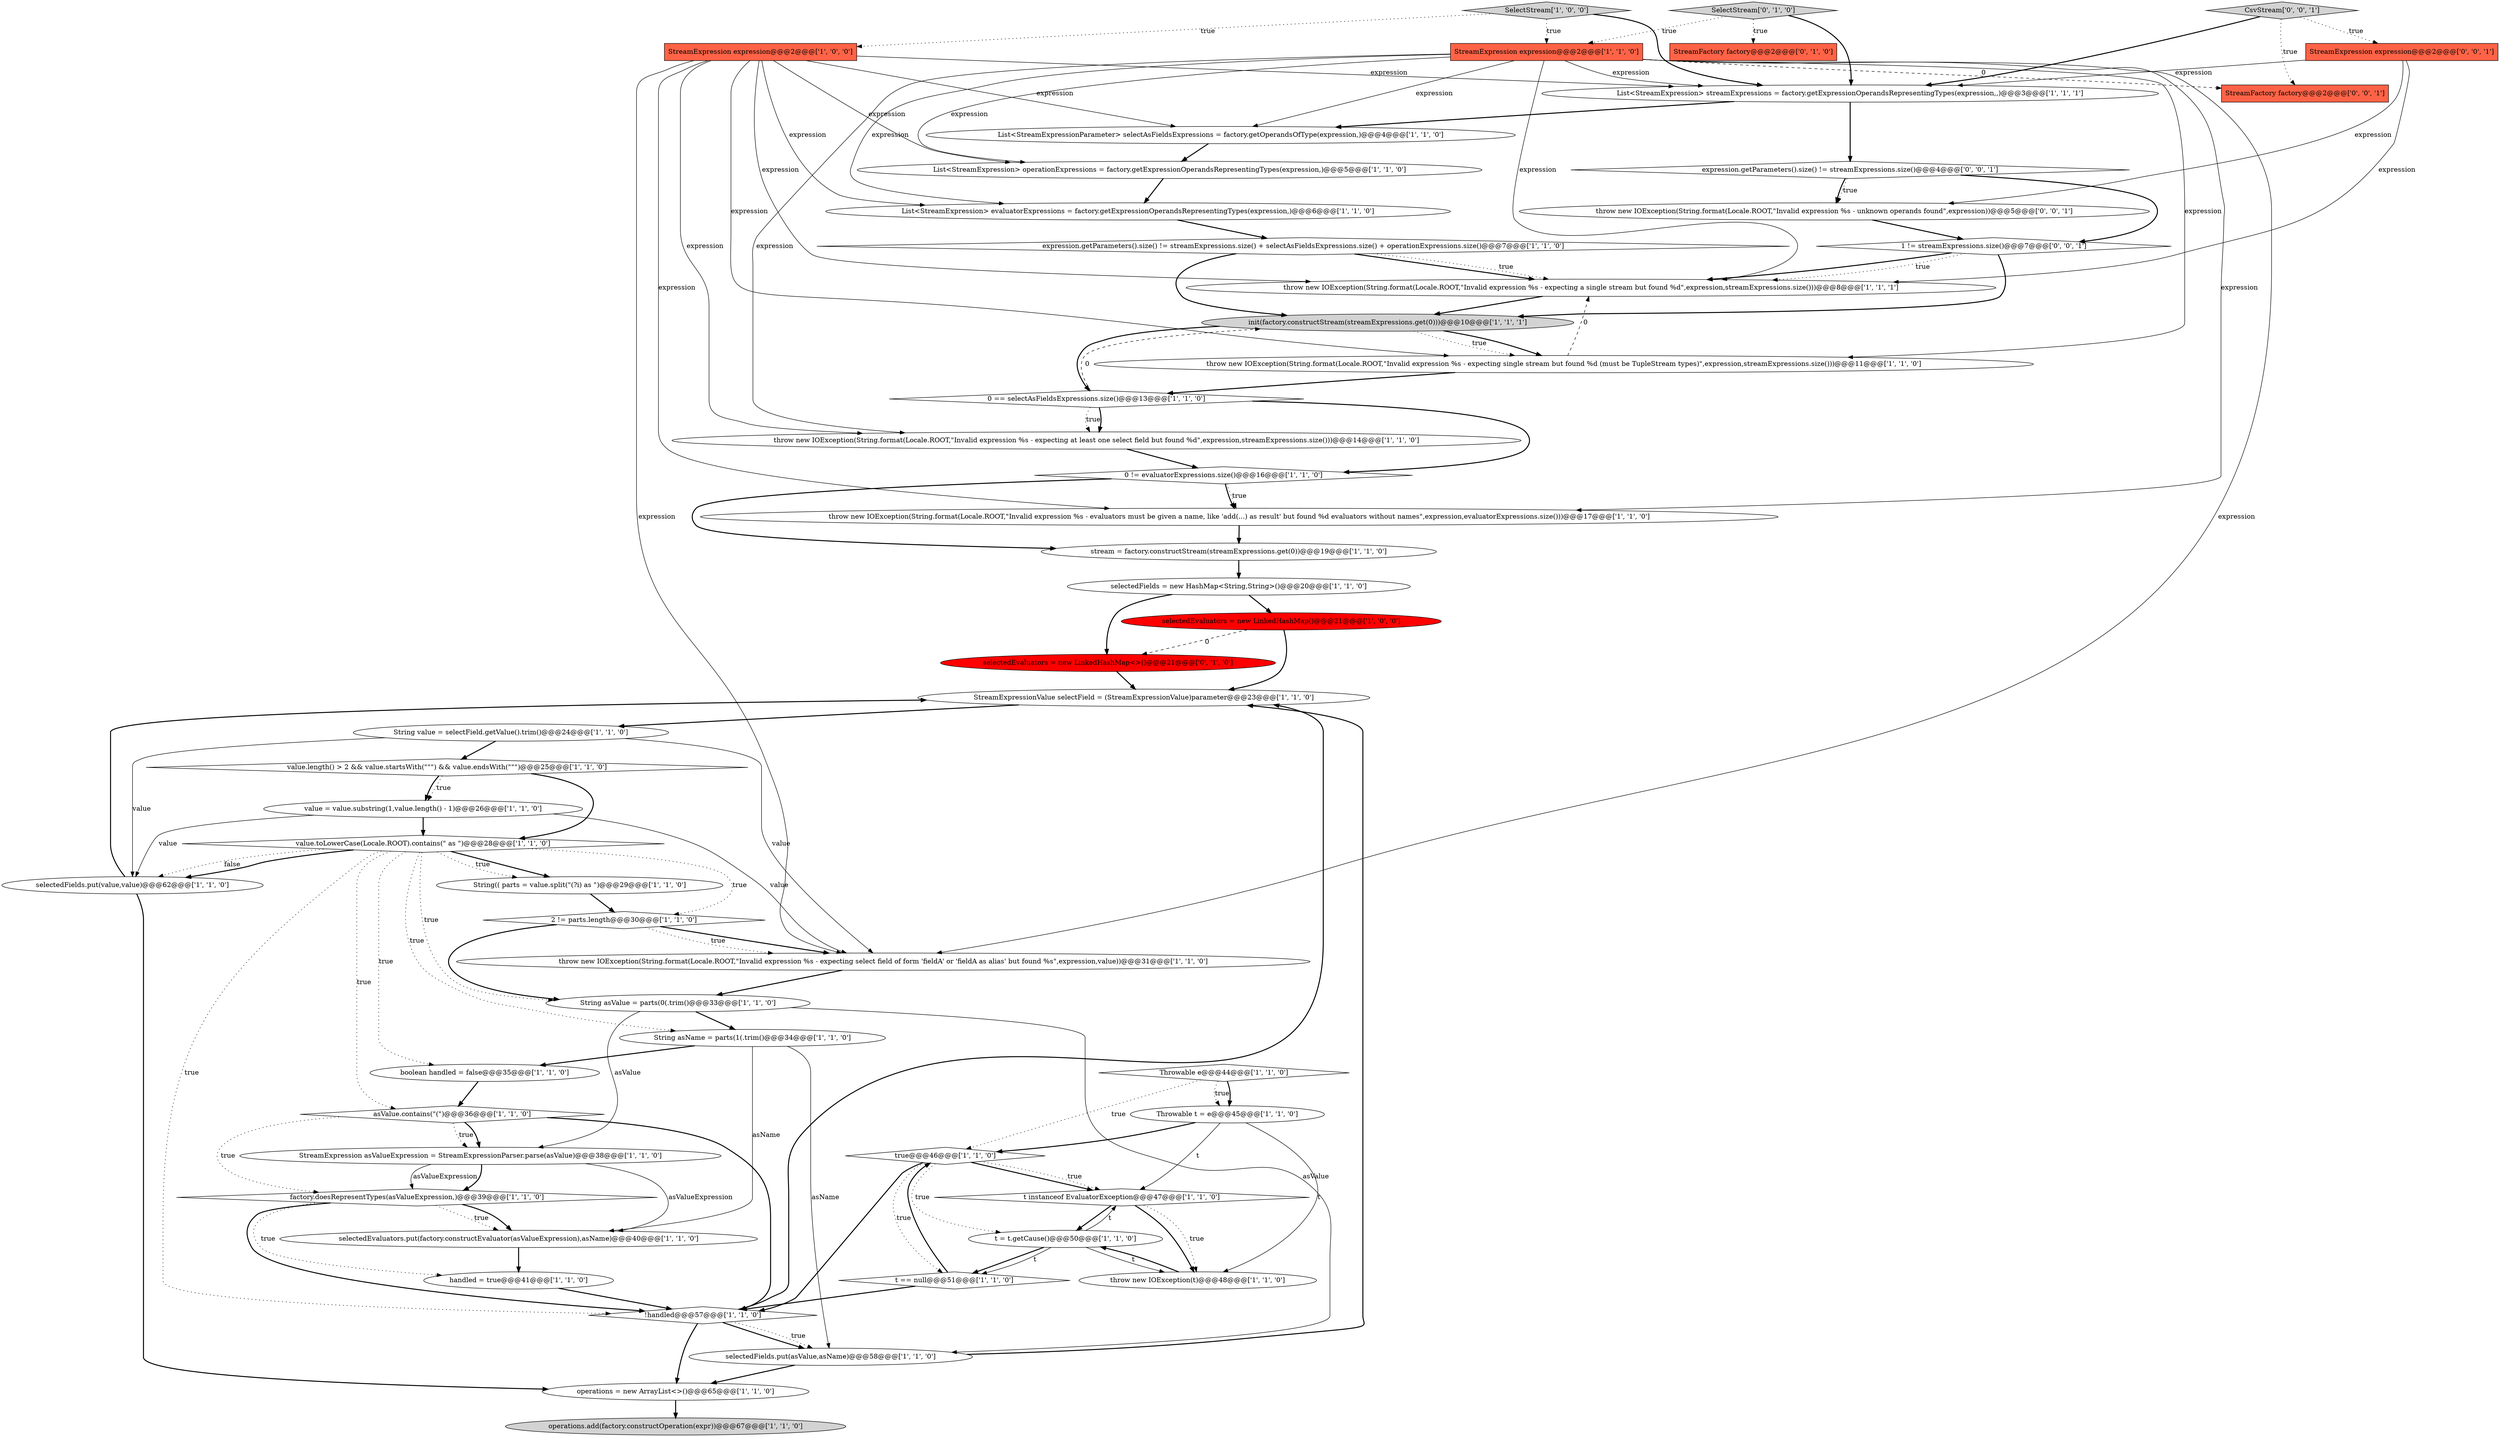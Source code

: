 digraph {
1 [style = filled, label = "StreamExpression expression@@@2@@@['1', '0', '0']", fillcolor = tomato, shape = box image = "AAA0AAABBB1BBB"];
42 [style = filled, label = "String asName = parts(1(.trim()@@@34@@@['1', '1', '0']", fillcolor = white, shape = ellipse image = "AAA0AAABBB1BBB"];
23 [style = filled, label = "t instanceof EvaluatorException@@@47@@@['1', '1', '0']", fillcolor = white, shape = diamond image = "AAA0AAABBB1BBB"];
18 [style = filled, label = "throw new IOException(String.format(Locale.ROOT,\"Invalid expression %s - expecting at least one select field but found %d\",expression,streamExpressions.size()))@@@14@@@['1', '1', '0']", fillcolor = white, shape = ellipse image = "AAA0AAABBB1BBB"];
39 [style = filled, label = "operations = new ArrayList<>()@@@65@@@['1', '1', '0']", fillcolor = white, shape = ellipse image = "AAA0AAABBB1BBB"];
53 [style = filled, label = "throw new IOException(String.format(Locale.ROOT,\"Invalid expression %s - unknown operands found\",expression))@@@5@@@['0', '0', '1']", fillcolor = white, shape = ellipse image = "AAA0AAABBB3BBB"];
19 [style = filled, label = "throw new IOException(String.format(Locale.ROOT,\"Invalid expression %s - evaluators must be given a name, like 'add(...) as result' but found %d evaluators without names\",expression,evaluatorExpressions.size()))@@@17@@@['1', '1', '0']", fillcolor = white, shape = ellipse image = "AAA0AAABBB1BBB"];
16 [style = filled, label = "true@@@46@@@['1', '1', '0']", fillcolor = white, shape = diamond image = "AAA0AAABBB1BBB"];
44 [style = filled, label = "throw new IOException(String.format(Locale.ROOT,\"Invalid expression %s - expecting a single stream but found %d\",expression,streamExpressions.size()))@@@8@@@['1', '1', '1']", fillcolor = white, shape = ellipse image = "AAA0AAABBB1BBB"];
54 [style = filled, label = "StreamFactory factory@@@2@@@['0', '0', '1']", fillcolor = tomato, shape = box image = "AAA0AAABBB3BBB"];
5 [style = filled, label = "String asValue = parts(0(.trim()@@@33@@@['1', '1', '0']", fillcolor = white, shape = ellipse image = "AAA0AAABBB1BBB"];
26 [style = filled, label = "boolean handled = false@@@35@@@['1', '1', '0']", fillcolor = white, shape = ellipse image = "AAA0AAABBB1BBB"];
3 [style = filled, label = "t == null@@@51@@@['1', '1', '0']", fillcolor = white, shape = diamond image = "AAA0AAABBB1BBB"];
32 [style = filled, label = "throw new IOException(String.format(Locale.ROOT,\"Invalid expression %s - expecting single stream but found %d (must be TupleStream types)\",expression,streamExpressions.size()))@@@11@@@['1', '1', '0']", fillcolor = white, shape = ellipse image = "AAA0AAABBB1BBB"];
50 [style = filled, label = "CsvStream['0', '0', '1']", fillcolor = lightgray, shape = diamond image = "AAA0AAABBB3BBB"];
11 [style = filled, label = "List<StreamExpression> evaluatorExpressions = factory.getExpressionOperandsRepresentingTypes(expression,)@@@6@@@['1', '1', '0']", fillcolor = white, shape = ellipse image = "AAA0AAABBB1BBB"];
22 [style = filled, label = "value.toLowerCase(Locale.ROOT).contains(\" as \")@@@28@@@['1', '1', '0']", fillcolor = white, shape = diamond image = "AAA0AAABBB1BBB"];
46 [style = filled, label = "SelectStream['0', '1', '0']", fillcolor = lightgray, shape = diamond image = "AAA0AAABBB2BBB"];
47 [style = filled, label = "selectedEvaluators = new LinkedHashMap<>()@@@21@@@['0', '1', '0']", fillcolor = red, shape = ellipse image = "AAA1AAABBB2BBB"];
31 [style = filled, label = "t = t.getCause()@@@50@@@['1', '1', '0']", fillcolor = white, shape = ellipse image = "AAA0AAABBB1BBB"];
49 [style = filled, label = "1 != streamExpressions.size()@@@7@@@['0', '0', '1']", fillcolor = white, shape = diamond image = "AAA0AAABBB3BBB"];
48 [style = filled, label = "StreamFactory factory@@@2@@@['0', '1', '0']", fillcolor = tomato, shape = box image = "AAA0AAABBB2BBB"];
27 [style = filled, label = "Throwable t = e@@@45@@@['1', '1', '0']", fillcolor = white, shape = ellipse image = "AAA0AAABBB1BBB"];
9 [style = filled, label = "throw new IOException(String.format(Locale.ROOT,\"Invalid expression %s - expecting select field of form 'fieldA' or 'fieldA as alias' but found %s\",expression,value))@@@31@@@['1', '1', '0']", fillcolor = white, shape = ellipse image = "AAA0AAABBB1BBB"];
34 [style = filled, label = "selectedFields.put(value,value)@@@62@@@['1', '1', '0']", fillcolor = white, shape = ellipse image = "AAA0AAABBB1BBB"];
51 [style = filled, label = "expression.getParameters().size() != streamExpressions.size()@@@4@@@['0', '0', '1']", fillcolor = white, shape = diamond image = "AAA0AAABBB3BBB"];
37 [style = filled, label = "2 != parts.length@@@30@@@['1', '1', '0']", fillcolor = white, shape = diamond image = "AAA0AAABBB1BBB"];
40 [style = filled, label = "!handled@@@57@@@['1', '1', '0']", fillcolor = white, shape = diamond image = "AAA0AAABBB1BBB"];
24 [style = filled, label = "operations.add(factory.constructOperation(expr))@@@67@@@['1', '1', '0']", fillcolor = lightgray, shape = ellipse image = "AAA0AAABBB1BBB"];
35 [style = filled, label = "List<StreamExpressionParameter> selectAsFieldsExpressions = factory.getOperandsOfType(expression,)@@@4@@@['1', '1', '0']", fillcolor = white, shape = ellipse image = "AAA0AAABBB1BBB"];
45 [style = filled, label = "List<StreamExpression> operationExpressions = factory.getExpressionOperandsRepresentingTypes(expression,)@@@5@@@['1', '1', '0']", fillcolor = white, shape = ellipse image = "AAA0AAABBB1BBB"];
29 [style = filled, label = "String value = selectField.getValue().trim()@@@24@@@['1', '1', '0']", fillcolor = white, shape = ellipse image = "AAA0AAABBB1BBB"];
21 [style = filled, label = "selectedEvaluators = new LinkedHashMap()@@@21@@@['1', '0', '0']", fillcolor = red, shape = ellipse image = "AAA1AAABBB1BBB"];
41 [style = filled, label = "List<StreamExpression> streamExpressions = factory.getExpressionOperandsRepresentingTypes(expression,,)@@@3@@@['1', '1', '1']", fillcolor = white, shape = ellipse image = "AAA0AAABBB1BBB"];
20 [style = filled, label = "init(factory.constructStream(streamExpressions.get(0)))@@@10@@@['1', '1', '1']", fillcolor = lightgray, shape = ellipse image = "AAA0AAABBB1BBB"];
0 [style = filled, label = "stream = factory.constructStream(streamExpressions.get(0))@@@19@@@['1', '1', '0']", fillcolor = white, shape = ellipse image = "AAA0AAABBB1BBB"];
12 [style = filled, label = "asValue.contains(\"(\")@@@36@@@['1', '1', '0']", fillcolor = white, shape = diamond image = "AAA0AAABBB1BBB"];
13 [style = filled, label = "0 != evaluatorExpressions.size()@@@16@@@['1', '1', '0']", fillcolor = white, shape = diamond image = "AAA0AAABBB1BBB"];
15 [style = filled, label = "handled = true@@@41@@@['1', '1', '0']", fillcolor = white, shape = ellipse image = "AAA0AAABBB1BBB"];
25 [style = filled, label = "String(( parts = value.split(\"(?i) as \")@@@29@@@['1', '1', '0']", fillcolor = white, shape = ellipse image = "AAA0AAABBB1BBB"];
6 [style = filled, label = "selectedEvaluators.put(factory.constructEvaluator(asValueExpression),asName)@@@40@@@['1', '1', '0']", fillcolor = white, shape = ellipse image = "AAA0AAABBB1BBB"];
10 [style = filled, label = "throw new IOException(t)@@@48@@@['1', '1', '0']", fillcolor = white, shape = ellipse image = "AAA0AAABBB1BBB"];
14 [style = filled, label = "selectedFields = new HashMap<String,String>()@@@20@@@['1', '1', '0']", fillcolor = white, shape = ellipse image = "AAA0AAABBB1BBB"];
33 [style = filled, label = "StreamExpression asValueExpression = StreamExpressionParser.parse(asValue)@@@38@@@['1', '1', '0']", fillcolor = white, shape = ellipse image = "AAA0AAABBB1BBB"];
28 [style = filled, label = "value.length() > 2 && value.startsWith(\"\"\") && value.endsWith(\"\"\")@@@25@@@['1', '1', '0']", fillcolor = white, shape = diamond image = "AAA0AAABBB1BBB"];
36 [style = filled, label = "expression.getParameters().size() != streamExpressions.size() + selectAsFieldsExpressions.size() + operationExpressions.size()@@@7@@@['1', '1', '0']", fillcolor = white, shape = diamond image = "AAA0AAABBB1BBB"];
38 [style = filled, label = "SelectStream['1', '0', '0']", fillcolor = lightgray, shape = diamond image = "AAA0AAABBB1BBB"];
43 [style = filled, label = "StreamExpression expression@@@2@@@['1', '1', '0']", fillcolor = tomato, shape = box image = "AAA0AAABBB1BBB"];
2 [style = filled, label = "0 == selectAsFieldsExpressions.size()@@@13@@@['1', '1', '0']", fillcolor = white, shape = diamond image = "AAA0AAABBB1BBB"];
7 [style = filled, label = "Throwable e@@@44@@@['1', '1', '0']", fillcolor = white, shape = diamond image = "AAA0AAABBB1BBB"];
52 [style = filled, label = "StreamExpression expression@@@2@@@['0', '0', '1']", fillcolor = tomato, shape = box image = "AAA0AAABBB3BBB"];
8 [style = filled, label = "StreamExpressionValue selectField = (StreamExpressionValue)parameter@@@23@@@['1', '1', '0']", fillcolor = white, shape = ellipse image = "AAA0AAABBB1BBB"];
30 [style = filled, label = "value = value.substring(1,value.length() - 1)@@@26@@@['1', '1', '0']", fillcolor = white, shape = ellipse image = "AAA0AAABBB1BBB"];
17 [style = filled, label = "selectedFields.put(asValue,asName)@@@58@@@['1', '1', '0']", fillcolor = white, shape = ellipse image = "AAA0AAABBB1BBB"];
4 [style = filled, label = "factory.doesRepresentTypes(asValueExpression,)@@@39@@@['1', '1', '0']", fillcolor = white, shape = diamond image = "AAA0AAABBB1BBB"];
50->52 [style = dotted, label="true"];
21->8 [style = bold, label=""];
43->18 [style = solid, label="expression"];
39->24 [style = bold, label=""];
51->53 [style = bold, label=""];
38->41 [style = bold, label=""];
1->45 [style = solid, label="expression"];
3->16 [style = bold, label=""];
2->18 [style = dotted, label="true"];
11->36 [style = bold, label=""];
36->20 [style = bold, label=""];
37->9 [style = bold, label=""];
37->5 [style = bold, label=""];
28->30 [style = dotted, label="true"];
12->40 [style = bold, label=""];
31->10 [style = solid, label="t"];
0->14 [style = bold, label=""];
26->12 [style = bold, label=""];
22->42 [style = dotted, label="true"];
43->11 [style = solid, label="expression"];
46->48 [style = dotted, label="true"];
7->16 [style = dotted, label="true"];
7->27 [style = dotted, label="true"];
35->45 [style = bold, label=""];
9->5 [style = bold, label=""];
43->54 [style = dashed, label="0"];
30->34 [style = solid, label="value"];
51->53 [style = dotted, label="true"];
12->33 [style = dotted, label="true"];
22->25 [style = bold, label=""];
32->44 [style = dashed, label="0"];
1->9 [style = solid, label="expression"];
16->40 [style = bold, label=""];
1->11 [style = solid, label="expression"];
10->31 [style = bold, label=""];
28->30 [style = bold, label=""];
36->44 [style = bold, label=""];
42->17 [style = solid, label="asName"];
1->32 [style = solid, label="expression"];
13->19 [style = dotted, label="true"];
2->18 [style = bold, label=""];
43->41 [style = solid, label="expression"];
34->8 [style = bold, label=""];
27->16 [style = bold, label=""];
37->9 [style = dotted, label="true"];
46->41 [style = bold, label=""];
38->1 [style = dotted, label="true"];
45->11 [style = bold, label=""];
33->4 [style = solid, label="asValueExpression"];
49->44 [style = dotted, label="true"];
36->44 [style = dotted, label="true"];
25->37 [style = bold, label=""];
27->10 [style = solid, label="t"];
44->20 [style = bold, label=""];
17->39 [style = bold, label=""];
52->41 [style = solid, label="expression"];
30->9 [style = solid, label="value"];
40->17 [style = bold, label=""];
12->33 [style = bold, label=""];
23->10 [style = bold, label=""];
43->9 [style = solid, label="expression"];
27->23 [style = solid, label="t"];
12->4 [style = dotted, label="true"];
31->3 [style = bold, label=""];
1->35 [style = solid, label="expression"];
50->41 [style = bold, label=""];
43->45 [style = solid, label="expression"];
14->21 [style = bold, label=""];
13->0 [style = bold, label=""];
5->33 [style = solid, label="asValue"];
40->17 [style = dotted, label="true"];
23->31 [style = bold, label=""];
17->8 [style = bold, label=""];
50->54 [style = dotted, label="true"];
43->35 [style = solid, label="expression"];
33->4 [style = bold, label=""];
49->44 [style = bold, label=""];
22->25 [style = dotted, label="true"];
22->37 [style = dotted, label="true"];
16->23 [style = bold, label=""];
4->15 [style = dotted, label="true"];
6->15 [style = bold, label=""];
19->0 [style = bold, label=""];
22->5 [style = dotted, label="true"];
52->53 [style = solid, label="expression"];
29->9 [style = solid, label="value"];
13->19 [style = bold, label=""];
31->23 [style = solid, label="t"];
42->6 [style = solid, label="asName"];
40->39 [style = bold, label=""];
23->10 [style = dotted, label="true"];
21->47 [style = dashed, label="0"];
22->26 [style = dotted, label="true"];
1->41 [style = solid, label="expression"];
1->44 [style = solid, label="expression"];
34->39 [style = bold, label=""];
14->47 [style = bold, label=""];
15->40 [style = bold, label=""];
31->3 [style = solid, label="t"];
16->31 [style = dotted, label="true"];
22->34 [style = dotted, label="false"];
49->20 [style = bold, label=""];
28->22 [style = bold, label=""];
29->34 [style = solid, label="value"];
41->35 [style = bold, label=""];
4->6 [style = dotted, label="true"];
4->40 [style = bold, label=""];
1->19 [style = solid, label="expression"];
42->26 [style = bold, label=""];
30->22 [style = bold, label=""];
2->20 [style = dashed, label="0"];
47->8 [style = bold, label=""];
3->40 [style = bold, label=""];
4->6 [style = bold, label=""];
43->44 [style = solid, label="expression"];
5->17 [style = solid, label="asValue"];
20->32 [style = bold, label=""];
22->40 [style = dotted, label="true"];
51->49 [style = bold, label=""];
32->2 [style = bold, label=""];
16->23 [style = dotted, label="true"];
33->6 [style = solid, label="asValueExpression"];
16->3 [style = dotted, label="true"];
22->12 [style = dotted, label="true"];
2->13 [style = bold, label=""];
20->2 [style = bold, label=""];
29->28 [style = bold, label=""];
53->49 [style = bold, label=""];
38->43 [style = dotted, label="true"];
41->51 [style = bold, label=""];
43->19 [style = solid, label="expression"];
22->34 [style = bold, label=""];
18->13 [style = bold, label=""];
7->27 [style = bold, label=""];
52->44 [style = solid, label="expression"];
5->42 [style = bold, label=""];
20->32 [style = dotted, label="true"];
8->29 [style = bold, label=""];
43->32 [style = solid, label="expression"];
40->8 [style = bold, label=""];
1->18 [style = solid, label="expression"];
46->43 [style = dotted, label="true"];
}
